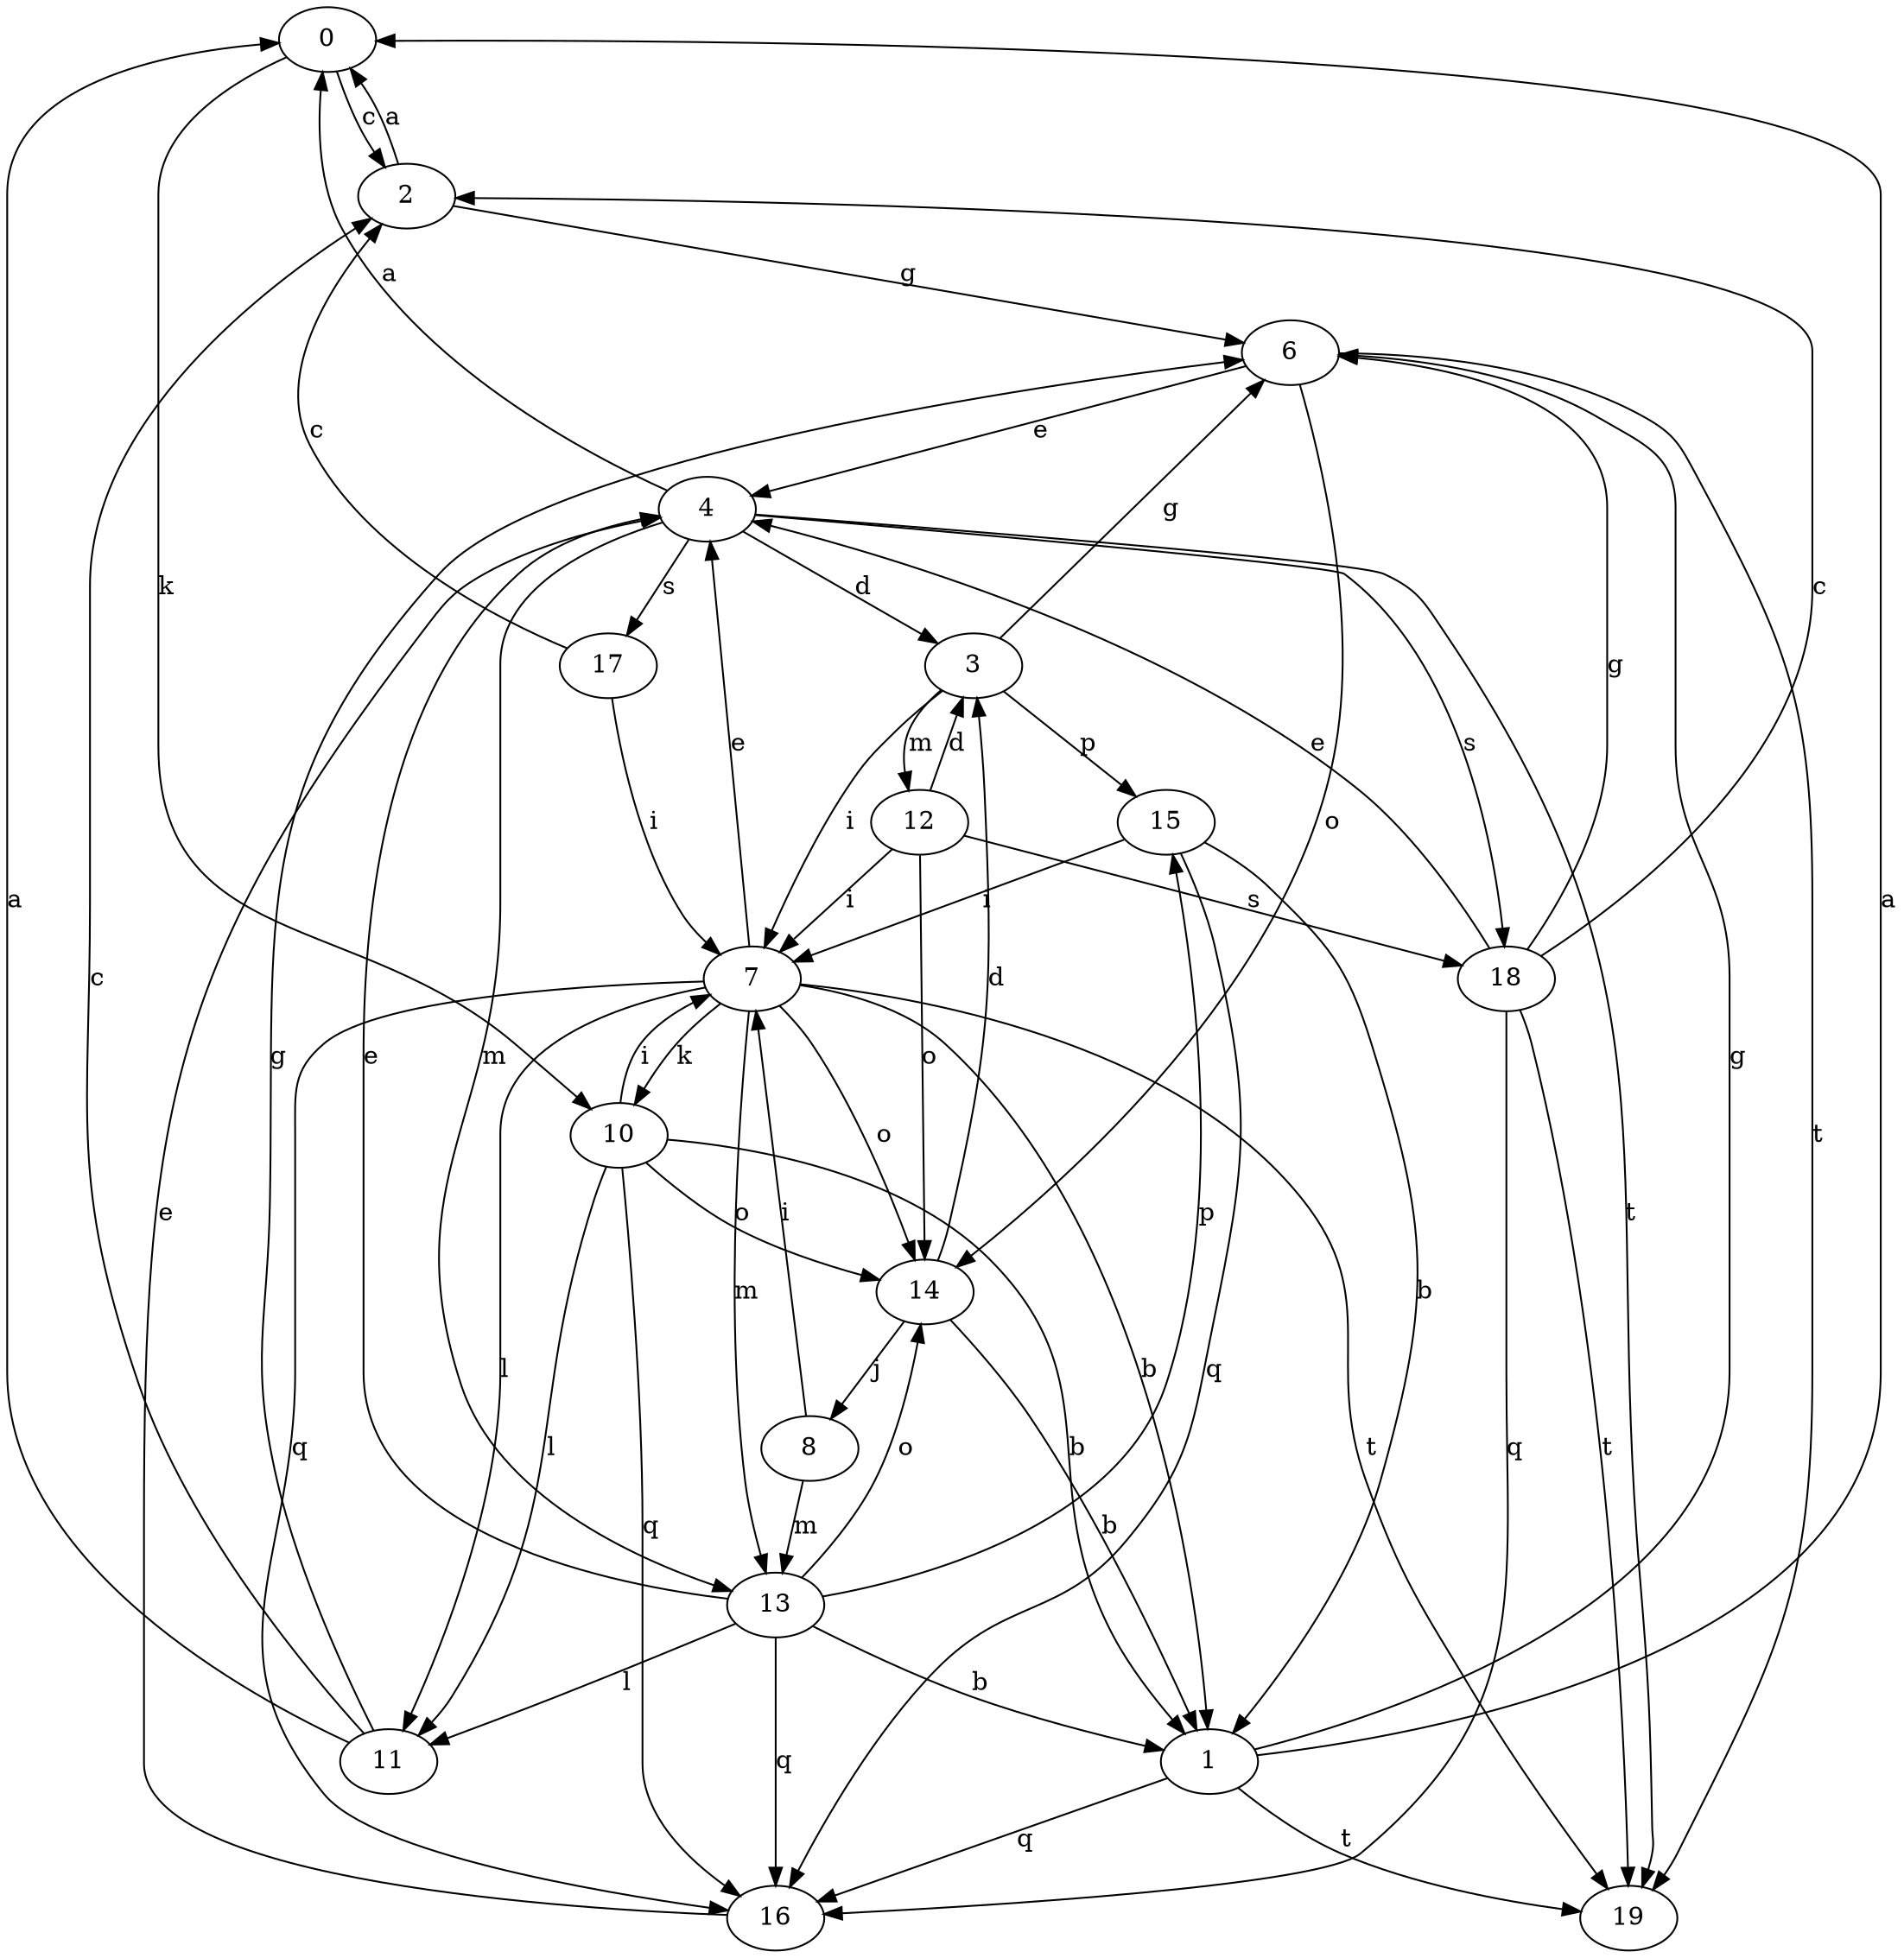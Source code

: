 strict digraph  {
0;
1;
2;
3;
4;
6;
7;
8;
10;
11;
12;
13;
14;
15;
16;
17;
18;
19;
0 -> 2  [label=c];
0 -> 10  [label=k];
1 -> 0  [label=a];
1 -> 6  [label=g];
1 -> 16  [label=q];
1 -> 19  [label=t];
2 -> 0  [label=a];
2 -> 6  [label=g];
3 -> 6  [label=g];
3 -> 7  [label=i];
3 -> 12  [label=m];
3 -> 15  [label=p];
4 -> 0  [label=a];
4 -> 3  [label=d];
4 -> 13  [label=m];
4 -> 17  [label=s];
4 -> 18  [label=s];
4 -> 19  [label=t];
6 -> 4  [label=e];
6 -> 14  [label=o];
6 -> 19  [label=t];
7 -> 1  [label=b];
7 -> 4  [label=e];
7 -> 10  [label=k];
7 -> 11  [label=l];
7 -> 13  [label=m];
7 -> 14  [label=o];
7 -> 16  [label=q];
7 -> 19  [label=t];
8 -> 7  [label=i];
8 -> 13  [label=m];
10 -> 1  [label=b];
10 -> 7  [label=i];
10 -> 11  [label=l];
10 -> 14  [label=o];
10 -> 16  [label=q];
11 -> 0  [label=a];
11 -> 2  [label=c];
11 -> 6  [label=g];
12 -> 3  [label=d];
12 -> 7  [label=i];
12 -> 14  [label=o];
12 -> 18  [label=s];
13 -> 1  [label=b];
13 -> 4  [label=e];
13 -> 11  [label=l];
13 -> 14  [label=o];
13 -> 15  [label=p];
13 -> 16  [label=q];
14 -> 1  [label=b];
14 -> 3  [label=d];
14 -> 8  [label=j];
15 -> 1  [label=b];
15 -> 7  [label=i];
15 -> 16  [label=q];
16 -> 4  [label=e];
17 -> 2  [label=c];
17 -> 7  [label=i];
18 -> 2  [label=c];
18 -> 4  [label=e];
18 -> 6  [label=g];
18 -> 16  [label=q];
18 -> 19  [label=t];
}
